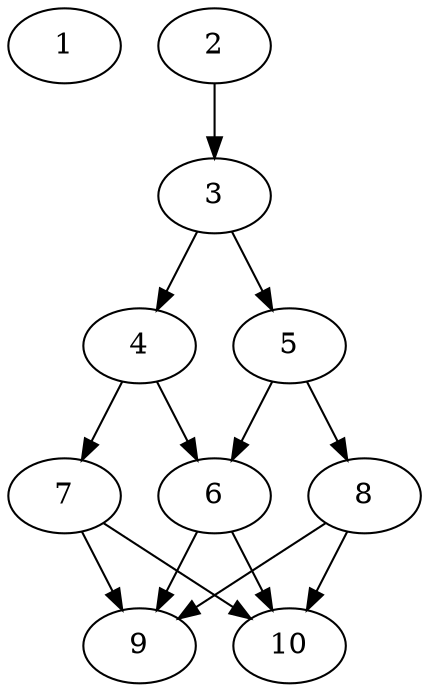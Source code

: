 // DAG automatically generated by daggen at Tue Aug  6 16:21:19 2019
// ./daggen --dot -n 10 --ccr 0.3 --fat 0.5 --regular 0.5 --density 0.7 --mindata 5242880 --maxdata 52428800 
digraph G {
  1 [size="32979627", alpha="0.15", expect_size="9893888"] 
  2 [size="17810773", alpha="0.02", expect_size="5343232"] 
  2 -> 3 [size ="5343232"]
  3 [size="55186773", alpha="0.07", expect_size="16556032"] 
  3 -> 4 [size ="16556032"]
  3 -> 5 [size ="16556032"]
  4 [size="97334613", alpha="0.19", expect_size="29200384"] 
  4 -> 6 [size ="29200384"]
  4 -> 7 [size ="29200384"]
  5 [size="101690027", alpha="0.02", expect_size="30507008"] 
  5 -> 6 [size ="30507008"]
  5 -> 8 [size ="30507008"]
  6 [size="172243627", alpha="0.15", expect_size="51673088"] 
  6 -> 9 [size ="51673088"]
  6 -> 10 [size ="51673088"]
  7 [size="142568107", alpha="0.01", expect_size="42770432"] 
  7 -> 9 [size ="42770432"]
  7 -> 10 [size ="42770432"]
  8 [size="153204053", alpha="0.11", expect_size="45961216"] 
  8 -> 9 [size ="45961216"]
  8 -> 10 [size ="45961216"]
  9 [size="154965333", alpha="0.17", expect_size="46489600"] 
  10 [size="18414933", alpha="0.13", expect_size="5524480"] 
}
